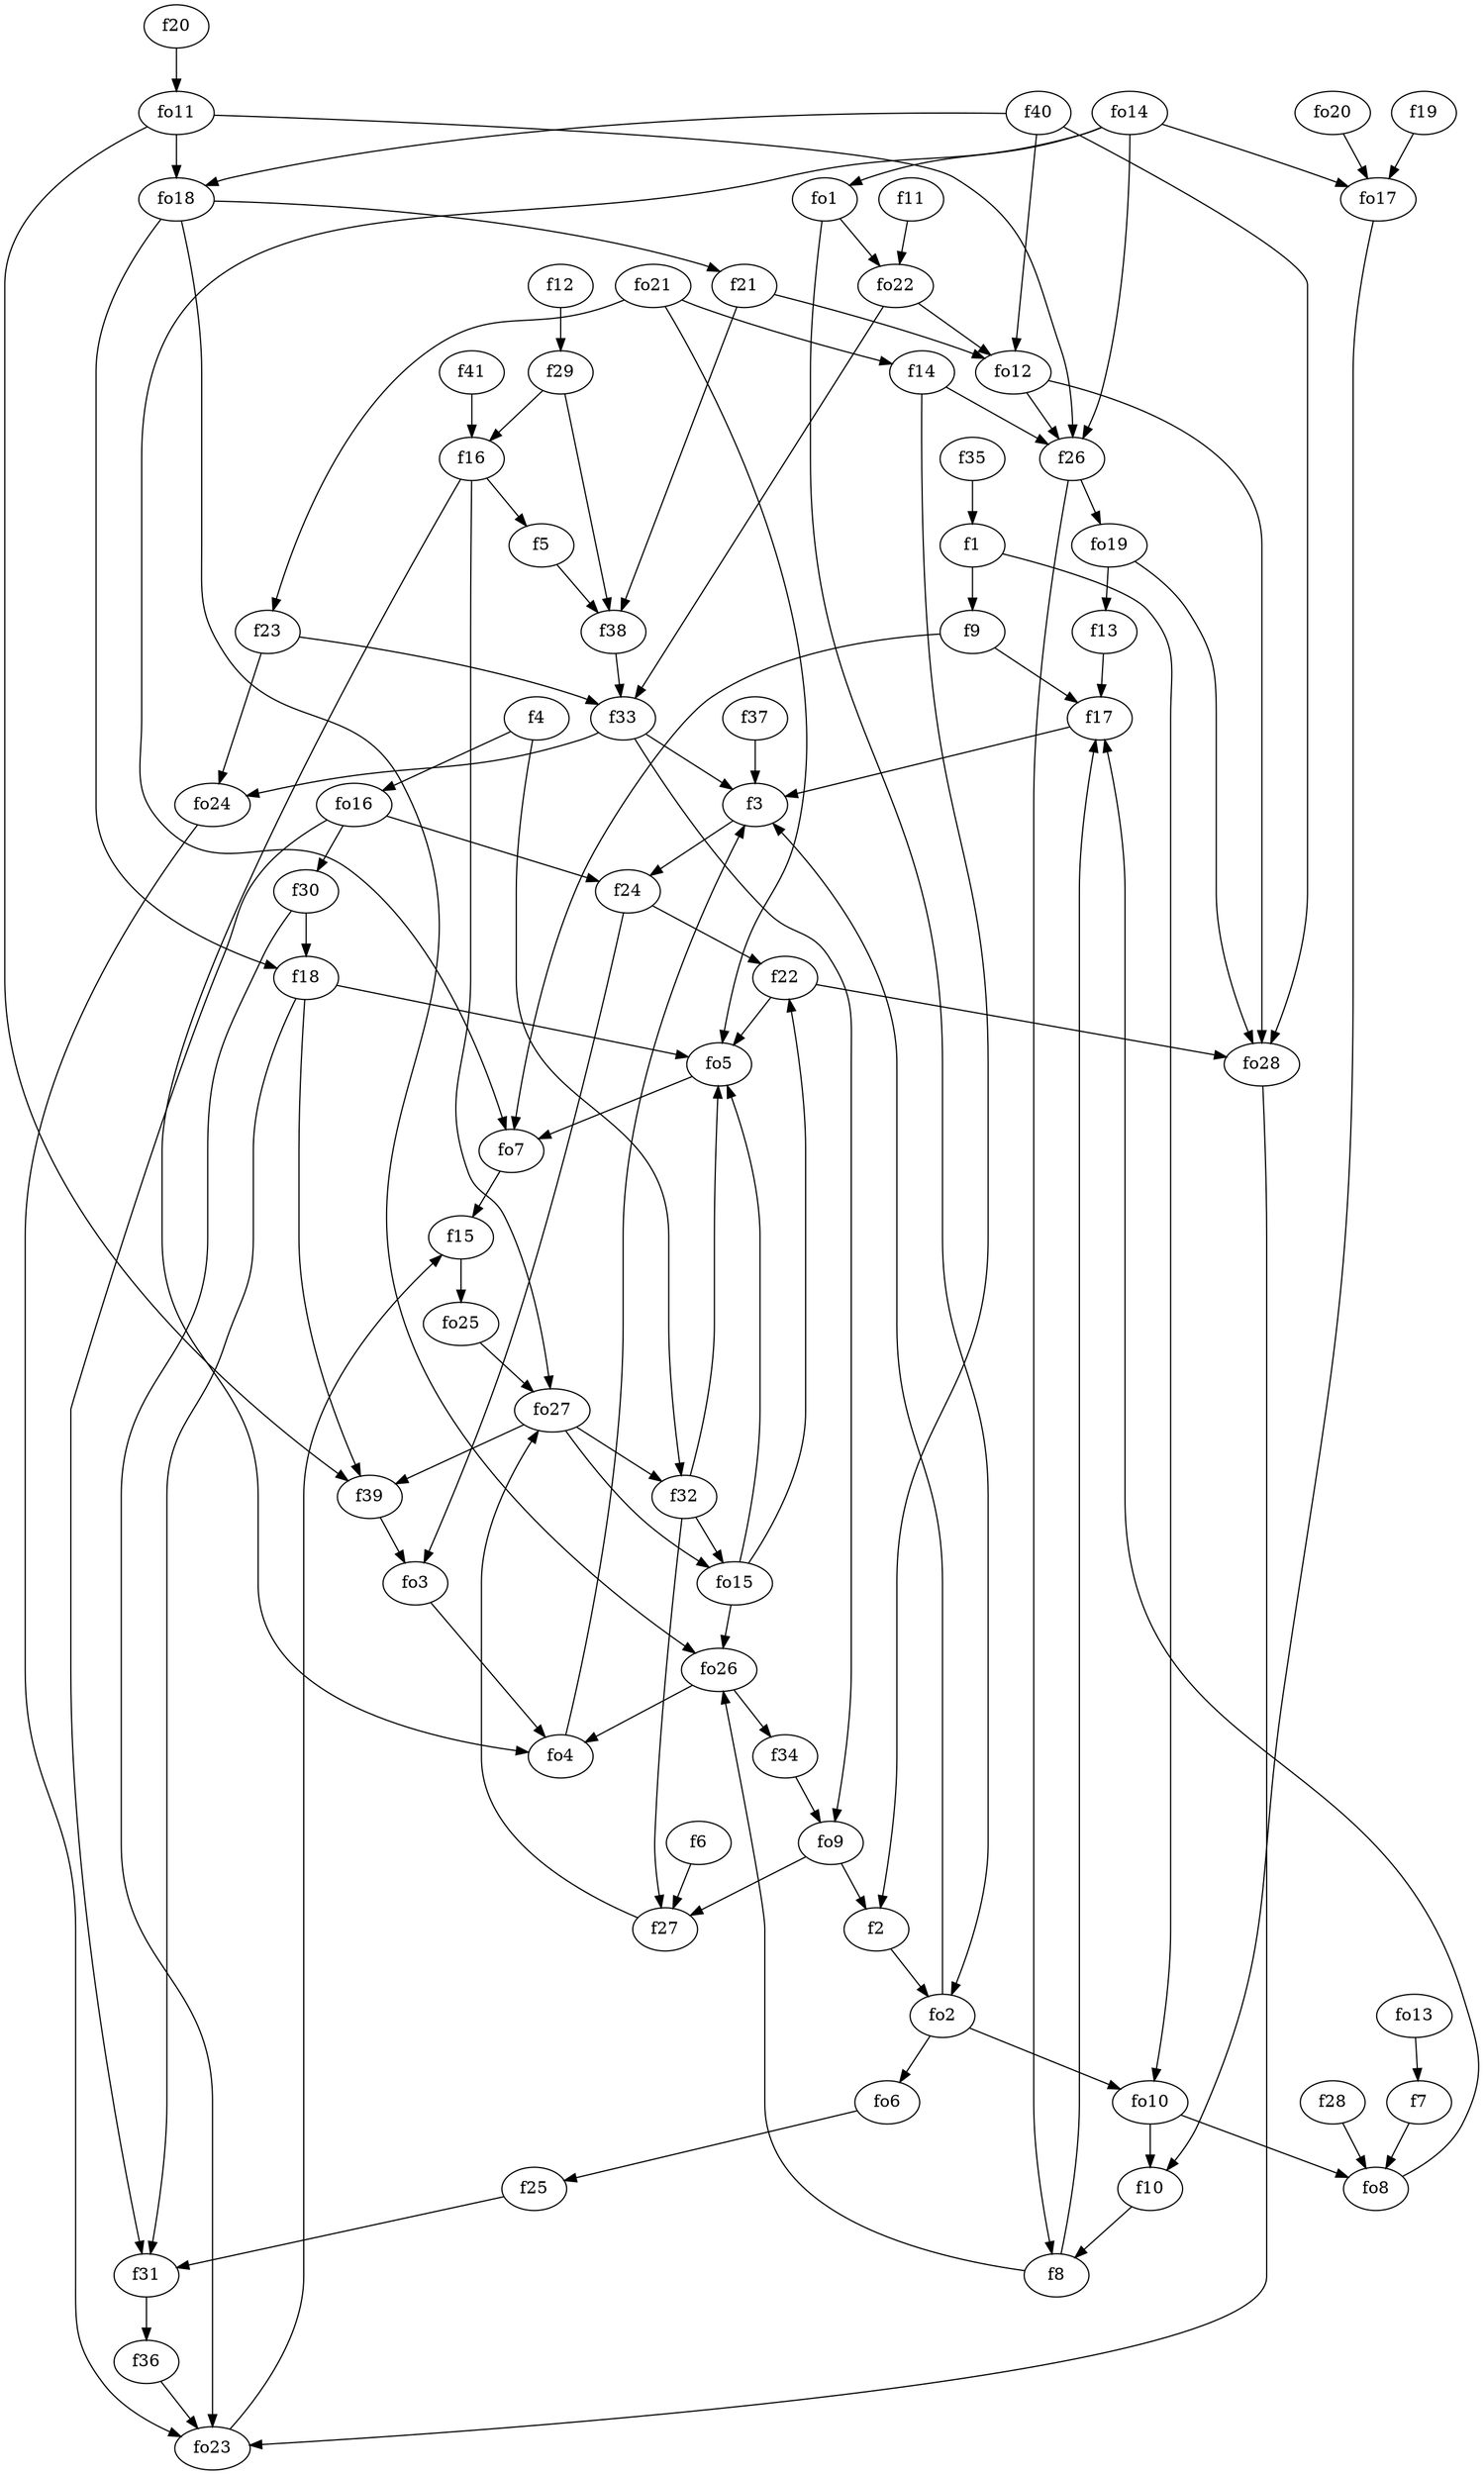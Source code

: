 strict digraph  {
f1;
f2;
f3;
f4;
f5;
f6;
f7;
f8;
f9;
f10;
f11;
f12;
f13;
f14;
f15;
f16;
f17;
f18;
f19;
f20;
f21;
f22;
f23;
f24;
f25;
f26;
f27;
f28;
f29;
f30;
f31;
f32;
f33;
f34;
f35;
f36;
f37;
f38;
f39;
f40;
f41;
fo1;
fo2;
fo3;
fo4;
fo5;
fo6;
fo7;
fo8;
fo9;
fo10;
fo11;
fo12;
fo13;
fo14;
fo15;
fo16;
fo17;
fo18;
fo19;
fo20;
fo21;
fo22;
fo23;
fo24;
fo25;
fo26;
fo27;
fo28;
f1 -> f9  [weight=2];
f1 -> fo10  [weight=2];
f2 -> fo2  [weight=2];
f3 -> f24  [weight=2];
f4 -> fo16  [weight=2];
f4 -> f32  [weight=2];
f5 -> f38  [weight=2];
f6 -> f27  [weight=2];
f7 -> fo8  [weight=2];
f8 -> fo26  [weight=2];
f8 -> f17  [weight=2];
f9 -> fo7  [weight=2];
f9 -> f17  [weight=2];
f10 -> f8  [weight=2];
f11 -> fo22  [weight=2];
f12 -> f29  [weight=2];
f13 -> f17  [weight=2];
f14 -> f2  [weight=2];
f14 -> f26  [weight=2];
f15 -> fo25  [weight=2];
f16 -> f5  [weight=2];
f16 -> fo4  [weight=2];
f16 -> fo27  [weight=2];
f17 -> f3  [weight=2];
f18 -> f31  [weight=2];
f18 -> f39  [weight=2];
f18 -> fo5  [weight=2];
f19 -> fo17  [weight=2];
f20 -> fo11  [weight=2];
f21 -> f38  [weight=2];
f21 -> fo12  [weight=2];
f22 -> fo28  [weight=2];
f22 -> fo5  [weight=2];
f23 -> fo24  [weight=2];
f23 -> f33  [weight=2];
f24 -> fo3  [weight=2];
f24 -> f22  [weight=2];
f25 -> f31  [weight=2];
f26 -> f8  [weight=2];
f26 -> fo19  [weight=2];
f27 -> fo27  [weight=2];
f28 -> fo8  [weight=2];
f29 -> f16  [weight=2];
f29 -> f38  [weight=2];
f30 -> fo23  [weight=2];
f30 -> f18  [weight=2];
f31 -> f36  [weight=2];
f32 -> f27  [weight=2];
f32 -> fo5  [weight=2];
f32 -> fo15  [weight=2];
f33 -> fo24  [weight=2];
f33 -> f3  [weight=2];
f33 -> fo9  [weight=2];
f34 -> fo9  [weight=2];
f35 -> f1  [weight=2];
f36 -> fo23  [weight=2];
f37 -> f3  [weight=2];
f38 -> f33  [weight=2];
f39 -> fo3  [weight=2];
f40 -> fo12  [weight=2];
f40 -> fo18  [weight=2];
f40 -> fo28  [weight=2];
f41 -> f16  [weight=2];
fo1 -> fo22  [weight=2];
fo1 -> fo2  [weight=2];
fo2 -> fo10  [weight=2];
fo2 -> fo6  [weight=2];
fo2 -> f3  [weight=2];
fo3 -> fo4  [weight=2];
fo4 -> f3  [weight=2];
fo5 -> fo7  [weight=2];
fo6 -> f25  [weight=2];
fo7 -> f15  [weight=2];
fo8 -> f17  [weight=2];
fo9 -> f27  [weight=2];
fo9 -> f2  [weight=2];
fo10 -> fo8  [weight=2];
fo10 -> f10  [weight=2];
fo11 -> f26  [weight=2];
fo11 -> fo18  [weight=2];
fo11 -> f39  [weight=2];
fo12 -> f26  [weight=2];
fo12 -> fo28  [weight=2];
fo13 -> f7  [weight=2];
fo14 -> fo1  [weight=2];
fo14 -> fo7  [weight=2];
fo14 -> f26  [weight=2];
fo14 -> fo17  [weight=2];
fo15 -> fo5  [weight=2];
fo15 -> fo26  [weight=2];
fo15 -> f22  [weight=2];
fo16 -> f24  [weight=2];
fo16 -> f31  [weight=2];
fo16 -> f30  [weight=2];
fo17 -> f10  [weight=2];
fo18 -> f21  [weight=2];
fo18 -> f18  [weight=2];
fo18 -> fo26  [weight=2];
fo19 -> f13  [weight=2];
fo19 -> fo28  [weight=2];
fo20 -> fo17  [weight=2];
fo21 -> f14  [weight=2];
fo21 -> f23  [weight=2];
fo21 -> fo5  [weight=2];
fo22 -> fo12  [weight=2];
fo22 -> f33  [weight=2];
fo23 -> f15  [weight=2];
fo24 -> fo23  [weight=2];
fo25 -> fo27  [weight=2];
fo26 -> fo4  [weight=2];
fo26 -> f34  [weight=2];
fo27 -> f39  [weight=2];
fo27 -> fo15  [weight=2];
fo27 -> f32  [weight=2];
fo28 -> fo23  [weight=2];
}
